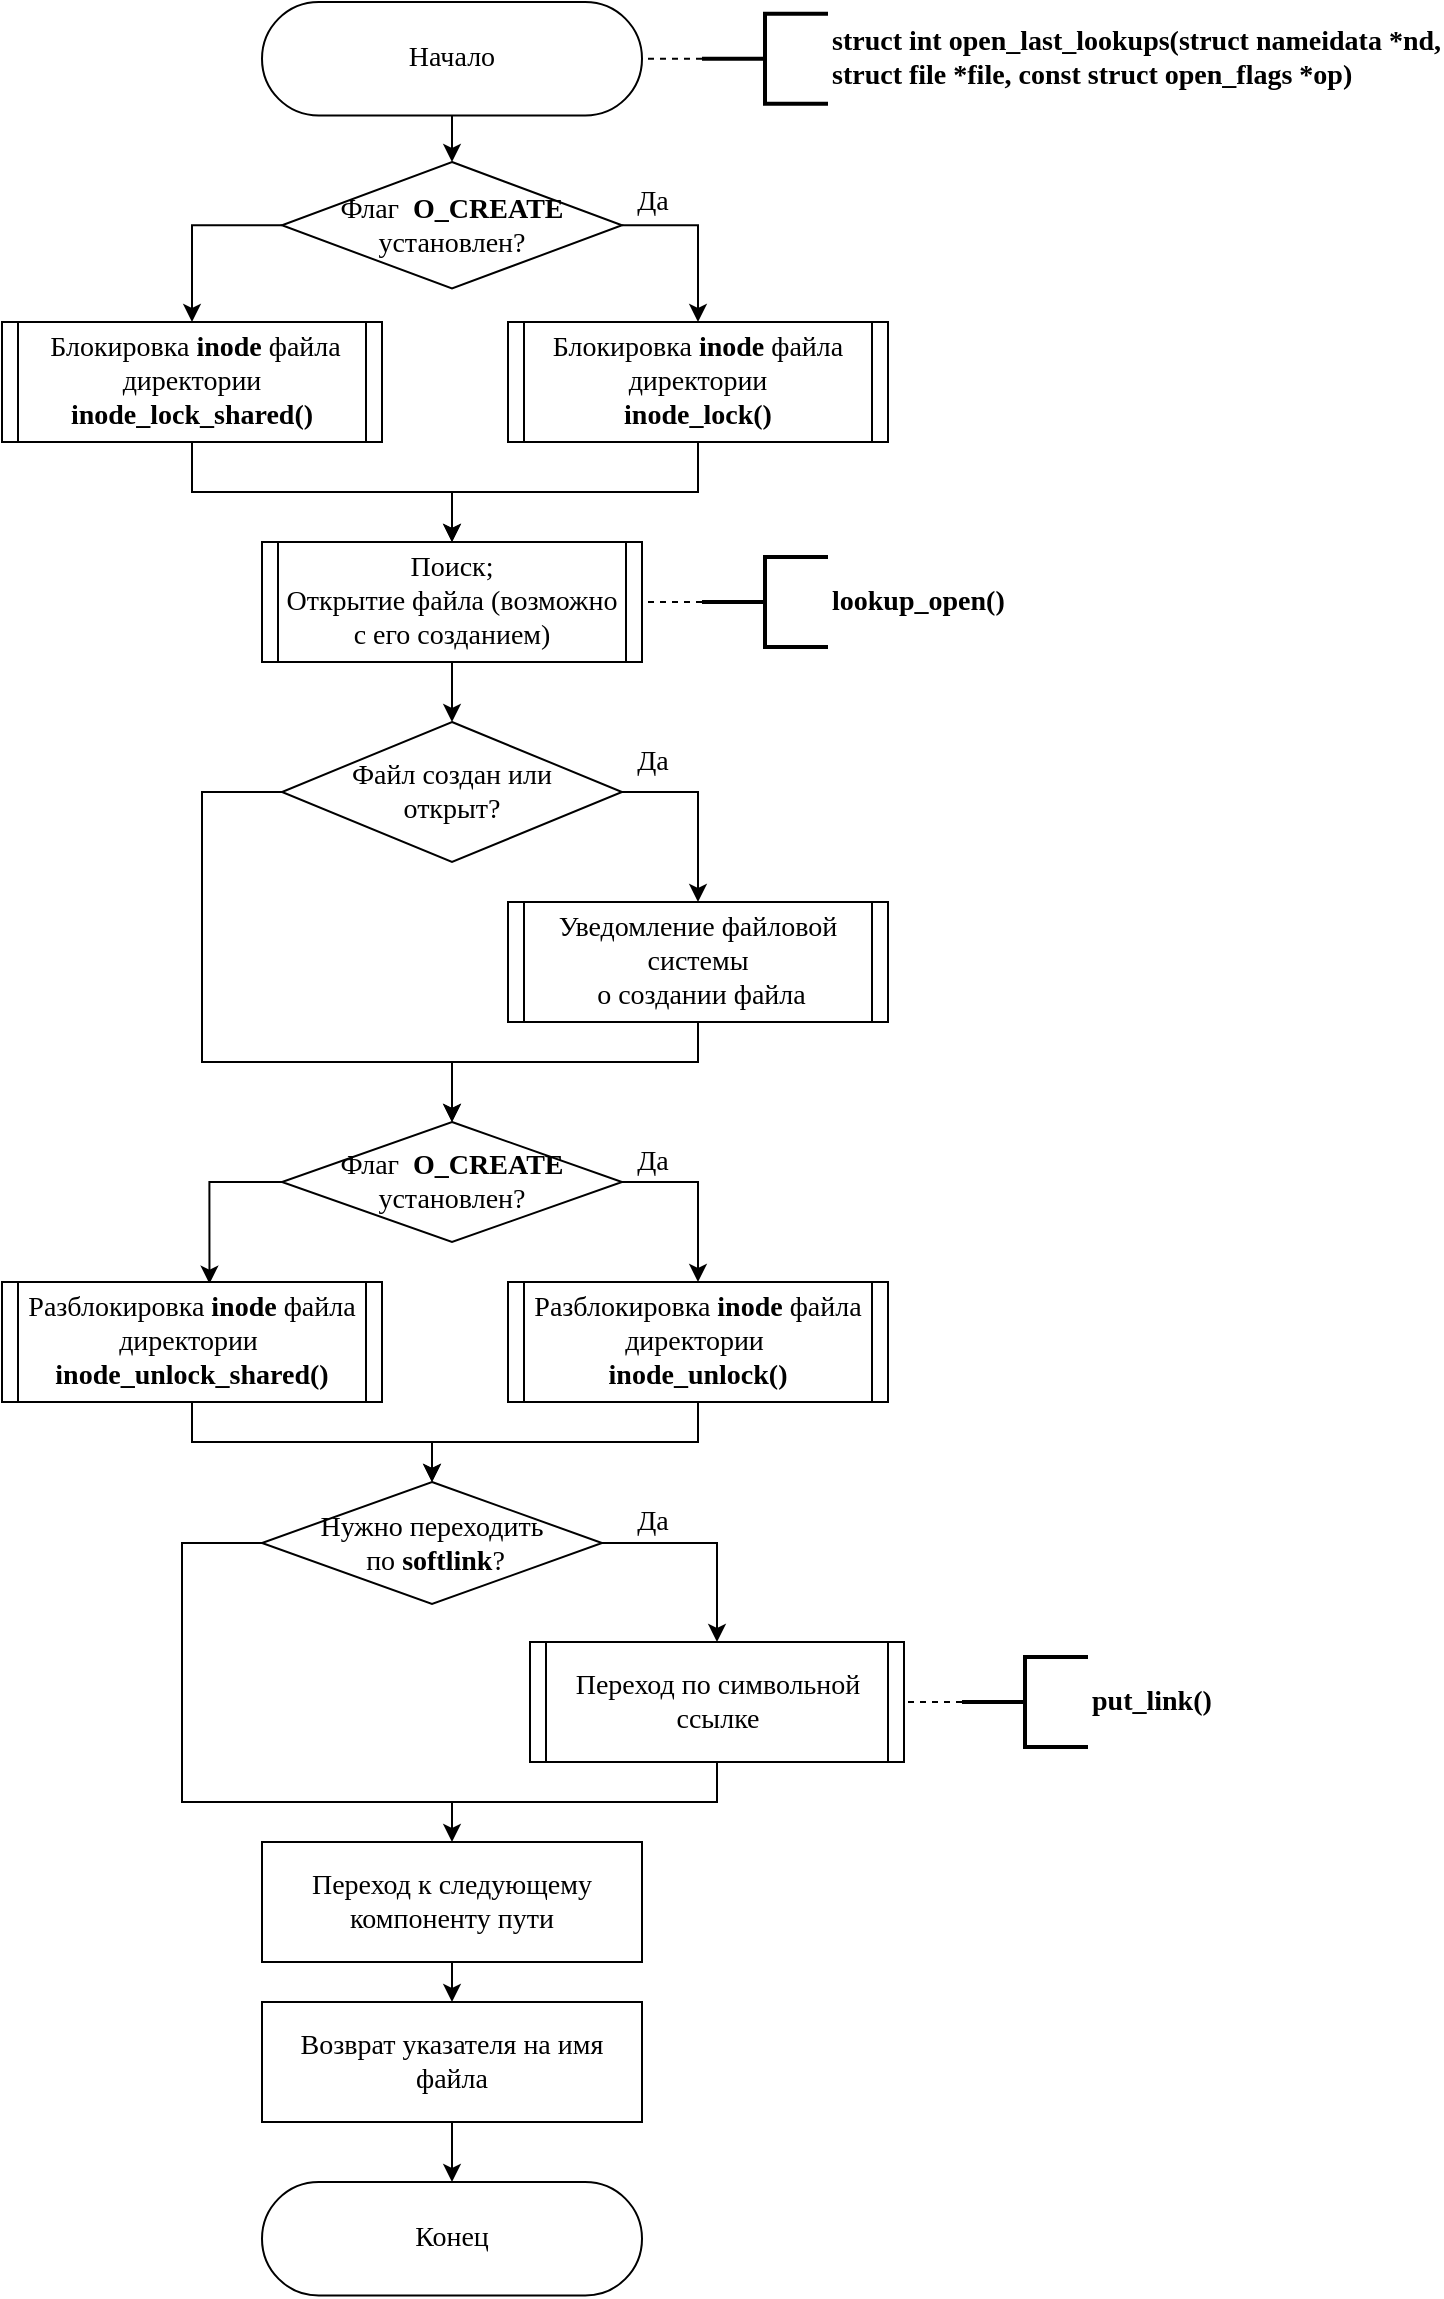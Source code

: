 <mxfile version="18.0.4" type="device"><diagram id="xrXn9-QC9eeByMOn6JQk" name="open_last_lookups"><mxGraphModel dx="966" dy="528" grid="1" gridSize="10" guides="1" tooltips="1" connect="1" arrows="1" fold="1" page="1" pageScale="1" pageWidth="800" pageHeight="1200" math="0" shadow="0"><root><mxCell id="uZI6Frp5rov1Z9xkbF_5-0"/><mxCell id="uZI6Frp5rov1Z9xkbF_5-1" parent="uZI6Frp5rov1Z9xkbF_5-0"/><mxCell id="F-hmx0xl55Z6RNeW7NTA-28" style="edgeStyle=orthogonalEdgeStyle;rounded=0;orthogonalLoop=1;jettySize=auto;html=1;exitX=0;exitY=0.5;exitDx=0;exitDy=0;exitPerimeter=0;entryX=1;entryY=0.5;entryDx=0;entryDy=0;startArrow=none;startFill=0;endArrow=none;endFill=0;fontSize=14;dashed=1;fontFamily=Times New Roman;" parent="uZI6Frp5rov1Z9xkbF_5-1" source="F-hmx0xl55Z6RNeW7NTA-2" target="a8DxBk0PnC1WUwjoFmzD-0" edge="1"><mxGeometry relative="1" as="geometry"><mxPoint x="763" y="214" as="targetPoint"/></mxGeometry></mxCell><mxCell id="F-hmx0xl55Z6RNeW7NTA-2" value="&lt;div style=&quot;font-size: 14px&quot;&gt;&lt;b&gt;struct int open_last_lookups(struct nameidata *nd,&lt;br style=&quot;font-size: 14px&quot;&gt;struct file *file, const struct open_flags *op)&lt;/b&gt;&lt;/div&gt;" style="strokeWidth=2;html=1;shape=mxgraph.flowchart.annotation_2;align=left;labelPosition=right;pointerEvents=1;fontSize=14;fontFamily=Times New Roman;" parent="uZI6Frp5rov1Z9xkbF_5-1" vertex="1"><mxGeometry x="420" y="32.88" width="63" height="45" as="geometry"/></mxCell><mxCell id="F-hmx0xl55Z6RNeW7NTA-16" style="edgeStyle=orthogonalEdgeStyle;rounded=0;orthogonalLoop=1;jettySize=auto;html=1;exitX=0.5;exitY=1;exitDx=0;exitDy=0;entryX=0.5;entryY=0;entryDx=0;entryDy=0;startArrow=none;startFill=0;endArrow=classic;endFill=1;fontSize=14;fontFamily=Times New Roman;" parent="uZI6Frp5rov1Z9xkbF_5-1" source="F-hmx0xl55Z6RNeW7NTA-3" target="F-hmx0xl55Z6RNeW7NTA-6" edge="1"><mxGeometry relative="1" as="geometry"/></mxCell><mxCell id="F-hmx0xl55Z6RNeW7NTA-3" value="&lt;b&gt;&amp;nbsp;&lt;/b&gt;Блокировка&lt;b&gt; inode &lt;/b&gt;файла директории &lt;b&gt;inode_lock_shared()&lt;/b&gt;" style="shape=process;whiteSpace=wrap;html=1;backgroundOutline=1;fontSize=14;size=0.042;fontFamily=Times New Roman;" parent="uZI6Frp5rov1Z9xkbF_5-1" vertex="1"><mxGeometry x="70" y="187" width="190" height="60" as="geometry"/></mxCell><mxCell id="F-hmx0xl55Z6RNeW7NTA-14" style="edgeStyle=orthogonalEdgeStyle;rounded=0;orthogonalLoop=1;jettySize=auto;html=1;exitX=0;exitY=0.5;exitDx=0;exitDy=0;startArrow=none;startFill=0;endArrow=classic;endFill=1;fontSize=14;fontFamily=Times New Roman;" parent="uZI6Frp5rov1Z9xkbF_5-1" source="F-hmx0xl55Z6RNeW7NTA-4" target="F-hmx0xl55Z6RNeW7NTA-3" edge="1"><mxGeometry relative="1" as="geometry"/></mxCell><mxCell id="F-hmx0xl55Z6RNeW7NTA-15" style="edgeStyle=orthogonalEdgeStyle;rounded=0;orthogonalLoop=1;jettySize=auto;html=1;exitX=1;exitY=0.5;exitDx=0;exitDy=0;startArrow=none;startFill=0;endArrow=classic;endFill=1;fontSize=14;fontFamily=Times New Roman;" parent="uZI6Frp5rov1Z9xkbF_5-1" source="F-hmx0xl55Z6RNeW7NTA-4" target="F-hmx0xl55Z6RNeW7NTA-5" edge="1"><mxGeometry relative="1" as="geometry"/></mxCell><mxCell id="F-hmx0xl55Z6RNeW7NTA-4" value="Флаг&amp;nbsp; &lt;b&gt;O_CREATE&lt;/b&gt; установлен?" style="rhombus;whiteSpace=wrap;html=1;fontSize=14;fontFamily=Times New Roman;" parent="uZI6Frp5rov1Z9xkbF_5-1" vertex="1"><mxGeometry x="210" y="107" width="170" height="63.25" as="geometry"/></mxCell><mxCell id="F-hmx0xl55Z6RNeW7NTA-17" style="edgeStyle=orthogonalEdgeStyle;rounded=0;orthogonalLoop=1;jettySize=auto;html=1;exitX=0.5;exitY=1;exitDx=0;exitDy=0;entryX=0.5;entryY=0;entryDx=0;entryDy=0;startArrow=none;startFill=0;endArrow=classic;endFill=1;fontSize=14;fontFamily=Times New Roman;" parent="uZI6Frp5rov1Z9xkbF_5-1" source="F-hmx0xl55Z6RNeW7NTA-5" target="F-hmx0xl55Z6RNeW7NTA-6" edge="1"><mxGeometry relative="1" as="geometry"/></mxCell><mxCell id="F-hmx0xl55Z6RNeW7NTA-5" value="Блокировка&lt;b&gt;&amp;nbsp;inode&amp;nbsp;&lt;/b&gt;файла директории&lt;br style=&quot;font-size: 14px&quot;&gt;&lt;b&gt;inode_lock()&lt;/b&gt;" style="shape=process;whiteSpace=wrap;html=1;backgroundOutline=1;fontSize=14;size=0.042;fontFamily=Times New Roman;" parent="uZI6Frp5rov1Z9xkbF_5-1" vertex="1"><mxGeometry x="323" y="187" width="190" height="60" as="geometry"/></mxCell><mxCell id="a8DxBk0PnC1WUwjoFmzD-4" style="edgeStyle=orthogonalEdgeStyle;rounded=0;jumpStyle=none;html=1;exitX=0.5;exitY=1;exitDx=0;exitDy=0;entryX=0.5;entryY=0;entryDx=0;entryDy=0;fontFamily=Times New Roman;fontSize=14;fontColor=#000000;startArrow=none;startFill=0;endArrow=classic;endFill=1;" parent="uZI6Frp5rov1Z9xkbF_5-1" source="F-hmx0xl55Z6RNeW7NTA-6" target="JlsGeQWm7IqL7Z-LTkhq-2" edge="1"><mxGeometry relative="1" as="geometry"/></mxCell><mxCell id="F-hmx0xl55Z6RNeW7NTA-6" value="Поиск;&lt;br&gt;Открытие файла (возможно с его созданием)" style="shape=process;whiteSpace=wrap;html=1;backgroundOutline=1;fontSize=14;size=0.042;fontFamily=Times New Roman;" parent="uZI6Frp5rov1Z9xkbF_5-1" vertex="1"><mxGeometry x="200" y="297" width="190" height="60" as="geometry"/></mxCell><mxCell id="F-hmx0xl55Z6RNeW7NTA-20" style="edgeStyle=orthogonalEdgeStyle;rounded=0;orthogonalLoop=1;jettySize=auto;html=1;exitX=0;exitY=0.5;exitDx=0;exitDy=0;entryX=0.546;entryY=0.014;entryDx=0;entryDy=0;entryPerimeter=0;startArrow=none;startFill=0;endArrow=classic;endFill=1;fontSize=14;fontFamily=Times New Roman;" parent="uZI6Frp5rov1Z9xkbF_5-1" source="F-hmx0xl55Z6RNeW7NTA-7" target="F-hmx0xl55Z6RNeW7NTA-10" edge="1"><mxGeometry relative="1" as="geometry"/></mxCell><mxCell id="JlsGeQWm7IqL7Z-LTkhq-5" style="edgeStyle=orthogonalEdgeStyle;rounded=0;orthogonalLoop=1;jettySize=auto;html=1;exitX=1;exitY=0.5;exitDx=0;exitDy=0;endArrow=classic;endFill=1;fontSize=14;fontFamily=Times New Roman;" parent="uZI6Frp5rov1Z9xkbF_5-1" source="F-hmx0xl55Z6RNeW7NTA-7" target="F-hmx0xl55Z6RNeW7NTA-9" edge="1"><mxGeometry relative="1" as="geometry"/></mxCell><mxCell id="F-hmx0xl55Z6RNeW7NTA-7" value="Флаг&amp;nbsp; &lt;b&gt;O_CREATE&lt;/b&gt;&lt;br&gt;установлен?" style="rhombus;whiteSpace=wrap;html=1;fontSize=14;fontFamily=Times New Roman;" parent="uZI6Frp5rov1Z9xkbF_5-1" vertex="1"><mxGeometry x="210" y="587" width="170" height="60" as="geometry"/></mxCell><mxCell id="a8DxBk0PnC1WUwjoFmzD-6" style="edgeStyle=orthogonalEdgeStyle;rounded=0;jumpStyle=none;html=1;exitX=0.5;exitY=1;exitDx=0;exitDy=0;entryX=0.5;entryY=0;entryDx=0;entryDy=0;fontFamily=Times New Roman;fontSize=14;fontColor=#000000;startArrow=none;startFill=0;endArrow=classic;endFill=1;" parent="uZI6Frp5rov1Z9xkbF_5-1" source="F-hmx0xl55Z6RNeW7NTA-8" target="F-hmx0xl55Z6RNeW7NTA-7" edge="1"><mxGeometry relative="1" as="geometry"><Array as="points"><mxPoint x="418" y="557"/><mxPoint x="295" y="557"/></Array></mxGeometry></mxCell><mxCell id="F-hmx0xl55Z6RNeW7NTA-8" value="Уведомление файловой системы&lt;br&gt;&amp;nbsp;о создании файла" style="shape=process;whiteSpace=wrap;html=1;backgroundOutline=1;fontSize=14;size=0.042;fontFamily=Times New Roman;" parent="uZI6Frp5rov1Z9xkbF_5-1" vertex="1"><mxGeometry x="323" y="477" width="190" height="60" as="geometry"/></mxCell><mxCell id="F-hmx0xl55Z6RNeW7NTA-22" style="edgeStyle=orthogonalEdgeStyle;rounded=0;orthogonalLoop=1;jettySize=auto;html=1;exitX=0.5;exitY=1;exitDx=0;exitDy=0;startArrow=none;startFill=0;endArrow=classic;endFill=1;fontSize=14;fontFamily=Times New Roman;entryX=0.5;entryY=0;entryDx=0;entryDy=0;" parent="uZI6Frp5rov1Z9xkbF_5-1" source="F-hmx0xl55Z6RNeW7NTA-9" target="F-hmx0xl55Z6RNeW7NTA-11" edge="1"><mxGeometry relative="1" as="geometry"><Array as="points"><mxPoint x="418" y="747"/><mxPoint x="285" y="747"/></Array></mxGeometry></mxCell><mxCell id="F-hmx0xl55Z6RNeW7NTA-9" value="Разблокировка&lt;b&gt;&amp;nbsp;inode&amp;nbsp;&lt;/b&gt;файла директории&amp;nbsp;&lt;br&gt;&lt;b&gt;inode_unlock()&lt;/b&gt;" style="shape=process;whiteSpace=wrap;html=1;backgroundOutline=1;fontSize=14;size=0.042;fontFamily=Times New Roman;" parent="uZI6Frp5rov1Z9xkbF_5-1" vertex="1"><mxGeometry x="323" y="667" width="190" height="60" as="geometry"/></mxCell><mxCell id="F-hmx0xl55Z6RNeW7NTA-23" style="edgeStyle=orthogonalEdgeStyle;rounded=0;orthogonalLoop=1;jettySize=auto;html=1;exitX=0.5;exitY=1;exitDx=0;exitDy=0;startArrow=none;startFill=0;endArrow=classic;endFill=1;fontSize=14;fontFamily=Times New Roman;" parent="uZI6Frp5rov1Z9xkbF_5-1" source="F-hmx0xl55Z6RNeW7NTA-10" target="F-hmx0xl55Z6RNeW7NTA-11" edge="1"><mxGeometry relative="1" as="geometry"><Array as="points"><mxPoint x="165" y="747"/><mxPoint x="285" y="747"/></Array></mxGeometry></mxCell><mxCell id="F-hmx0xl55Z6RNeW7NTA-10" value="Разблокировка&lt;b&gt;&amp;nbsp;inode&amp;nbsp;&lt;/b&gt;файла директории&amp;nbsp;&lt;br style=&quot;font-size: 14px&quot;&gt;&lt;b&gt;inode_unlock_shared()&lt;/b&gt;" style="shape=process;whiteSpace=wrap;html=1;backgroundOutline=1;fontSize=14;size=0.042;fontFamily=Times New Roman;" parent="uZI6Frp5rov1Z9xkbF_5-1" vertex="1"><mxGeometry x="70" y="667" width="190" height="60" as="geometry"/></mxCell><mxCell id="F-hmx0xl55Z6RNeW7NTA-25" style="edgeStyle=orthogonalEdgeStyle;rounded=0;orthogonalLoop=1;jettySize=auto;html=1;exitX=1;exitY=0.5;exitDx=0;exitDy=0;startArrow=none;startFill=0;endArrow=classic;endFill=1;fontSize=14;fontFamily=Times New Roman;" parent="uZI6Frp5rov1Z9xkbF_5-1" source="F-hmx0xl55Z6RNeW7NTA-11" target="F-hmx0xl55Z6RNeW7NTA-12" edge="1"><mxGeometry relative="1" as="geometry"/></mxCell><mxCell id="F-hmx0xl55Z6RNeW7NTA-26" style="edgeStyle=orthogonalEdgeStyle;rounded=0;orthogonalLoop=1;jettySize=auto;html=1;exitX=0;exitY=0.5;exitDx=0;exitDy=0;entryX=0.5;entryY=1;entryDx=0;entryDy=0;startArrow=none;startFill=0;endArrow=none;endFill=0;fontSize=14;fontFamily=Times New Roman;" parent="uZI6Frp5rov1Z9xkbF_5-1" source="F-hmx0xl55Z6RNeW7NTA-11" target="F-hmx0xl55Z6RNeW7NTA-12" edge="1"><mxGeometry relative="1" as="geometry"><Array as="points"><mxPoint x="160" y="798"/><mxPoint x="160" y="927"/><mxPoint x="428" y="927"/></Array></mxGeometry></mxCell><mxCell id="F-hmx0xl55Z6RNeW7NTA-11" value="Нужно переходить&lt;br style=&quot;font-size: 14px&quot;&gt;&amp;nbsp;по&amp;nbsp;&lt;b&gt;softlink&lt;/b&gt;?" style="rhombus;whiteSpace=wrap;html=1;fontSize=14;fontFamily=Times New Roman;" parent="uZI6Frp5rov1Z9xkbF_5-1" vertex="1"><mxGeometry x="200" y="767" width="170" height="61" as="geometry"/></mxCell><mxCell id="F-hmx0xl55Z6RNeW7NTA-12" value="Переход по символьной ссылке" style="shape=process;whiteSpace=wrap;html=1;backgroundOutline=1;fontSize=14;size=0.042;fontFamily=Times New Roman;" parent="uZI6Frp5rov1Z9xkbF_5-1" vertex="1"><mxGeometry x="334" y="847" width="187" height="60" as="geometry"/></mxCell><mxCell id="F-hmx0xl55Z6RNeW7NTA-29" value="Да" style="text;html=1;align=center;verticalAlign=middle;resizable=0;points=[];autosize=1;fontSize=14;fontFamily=Times New Roman;" parent="uZI6Frp5rov1Z9xkbF_5-1" vertex="1"><mxGeometry x="380" y="117" width="30" height="20" as="geometry"/></mxCell><mxCell id="F-hmx0xl55Z6RNeW7NTA-30" value="Да" style="text;html=1;align=center;verticalAlign=middle;resizable=0;points=[];autosize=1;fontSize=14;fontFamily=Times New Roman;" parent="uZI6Frp5rov1Z9xkbF_5-1" vertex="1"><mxGeometry x="380" y="397" width="30" height="20" as="geometry"/></mxCell><mxCell id="F-hmx0xl55Z6RNeW7NTA-31" value="Да" style="text;html=1;align=center;verticalAlign=middle;resizable=0;points=[];autosize=1;fontSize=14;fontFamily=Times New Roman;" parent="uZI6Frp5rov1Z9xkbF_5-1" vertex="1"><mxGeometry x="380" y="597" width="30" height="20" as="geometry"/></mxCell><mxCell id="a8DxBk0PnC1WUwjoFmzD-3" style="edgeStyle=orthogonalEdgeStyle;rounded=0;jumpStyle=none;html=1;exitX=0;exitY=0.5;exitDx=0;exitDy=0;exitPerimeter=0;entryX=1;entryY=0.5;entryDx=0;entryDy=0;fontFamily=Times New Roman;fontSize=14;fontColor=#000000;startArrow=none;startFill=0;endArrow=none;endFill=0;dashed=1;" parent="uZI6Frp5rov1Z9xkbF_5-1" source="LCJkhZHL8Wg-4U4DCid2-0" target="F-hmx0xl55Z6RNeW7NTA-6" edge="1"><mxGeometry relative="1" as="geometry"/></mxCell><mxCell id="LCJkhZHL8Wg-4U4DCid2-0" value="&lt;div style=&quot;font-size: 14px&quot;&gt;&lt;b&gt;lookup_open()&lt;/b&gt;&lt;/div&gt;" style="strokeWidth=2;html=1;shape=mxgraph.flowchart.annotation_2;align=left;labelPosition=right;pointerEvents=1;fontSize=14;fontFamily=Times New Roman;" parent="uZI6Frp5rov1Z9xkbF_5-1" vertex="1"><mxGeometry x="420" y="304.5" width="63" height="45" as="geometry"/></mxCell><mxCell id="a8DxBk0PnC1WUwjoFmzD-9" style="edgeStyle=orthogonalEdgeStyle;rounded=0;jumpStyle=none;html=1;exitX=0.5;exitY=1;exitDx=0;exitDy=0;entryX=0.5;entryY=0;entryDx=0;entryDy=0;fontFamily=Times New Roman;fontSize=14;fontColor=#000000;startArrow=none;startFill=0;endArrow=classic;endFill=1;" parent="uZI6Frp5rov1Z9xkbF_5-1" source="JlsGeQWm7IqL7Z-LTkhq-0" target="zp79qXfM_k4kSHPZLXnY-2" edge="1"><mxGeometry relative="1" as="geometry"/></mxCell><mxCell id="a8DxBk0PnC1WUwjoFmzD-10" style="edgeStyle=orthogonalEdgeStyle;rounded=0;jumpStyle=none;html=1;exitX=0.5;exitY=0;exitDx=0;exitDy=0;fontFamily=Times New Roman;fontSize=14;fontColor=#000000;startArrow=classic;startFill=1;endArrow=none;endFill=0;" parent="uZI6Frp5rov1Z9xkbF_5-1" source="JlsGeQWm7IqL7Z-LTkhq-0" edge="1"><mxGeometry relative="1" as="geometry"><mxPoint x="295" y="927" as="targetPoint"/></mxGeometry></mxCell><mxCell id="JlsGeQWm7IqL7Z-LTkhq-0" value="Переход к следующему компоненту пути" style="shape=process;whiteSpace=wrap;html=1;backgroundOutline=1;fontSize=14;size=0;fontFamily=Times New Roman;" parent="uZI6Frp5rov1Z9xkbF_5-1" vertex="1"><mxGeometry x="200" y="947" width="190" height="60" as="geometry"/></mxCell><mxCell id="a8DxBk0PnC1WUwjoFmzD-11" style="edgeStyle=orthogonalEdgeStyle;rounded=0;jumpStyle=none;html=1;exitX=0.5;exitY=1;exitDx=0;exitDy=0;entryX=0.5;entryY=0;entryDx=0;entryDy=0;fontFamily=Times New Roman;fontSize=14;fontColor=#000000;startArrow=none;startFill=0;endArrow=classic;endFill=1;" parent="uZI6Frp5rov1Z9xkbF_5-1" source="zp79qXfM_k4kSHPZLXnY-2" target="a8DxBk0PnC1WUwjoFmzD-1" edge="1"><mxGeometry relative="1" as="geometry"/></mxCell><mxCell id="zp79qXfM_k4kSHPZLXnY-2" value="Возврат указателя на имя файла" style="shape=process;whiteSpace=wrap;html=1;backgroundOutline=1;fontSize=14;size=0;fontFamily=Times New Roman;" parent="uZI6Frp5rov1Z9xkbF_5-1" vertex="1"><mxGeometry x="200" y="1027" width="190" height="60" as="geometry"/></mxCell><mxCell id="JlsGeQWm7IqL7Z-LTkhq-3" style="edgeStyle=orthogonalEdgeStyle;rounded=0;orthogonalLoop=1;jettySize=auto;html=1;exitX=1;exitY=0.5;exitDx=0;exitDy=0;endArrow=classic;endFill=1;fontSize=14;fontFamily=Times New Roman;" parent="uZI6Frp5rov1Z9xkbF_5-1" source="JlsGeQWm7IqL7Z-LTkhq-2" target="F-hmx0xl55Z6RNeW7NTA-8" edge="1"><mxGeometry relative="1" as="geometry"/></mxCell><mxCell id="JlsGeQWm7IqL7Z-LTkhq-11" style="edgeStyle=orthogonalEdgeStyle;rounded=0;orthogonalLoop=1;jettySize=auto;html=1;exitX=0;exitY=0.5;exitDx=0;exitDy=0;entryX=0.5;entryY=0;entryDx=0;entryDy=0;endArrow=classic;endFill=1;fontSize=14;fontFamily=Times New Roman;" parent="uZI6Frp5rov1Z9xkbF_5-1" source="JlsGeQWm7IqL7Z-LTkhq-2" target="F-hmx0xl55Z6RNeW7NTA-7" edge="1"><mxGeometry relative="1" as="geometry"><Array as="points"><mxPoint x="170" y="422"/><mxPoint x="170" y="557"/><mxPoint x="295" y="557"/></Array></mxGeometry></mxCell><mxCell id="JlsGeQWm7IqL7Z-LTkhq-2" value="Файл создан или&lt;br style=&quot;font-size: 14px&quot;&gt;открыт?" style="rhombus;whiteSpace=wrap;html=1;fontSize=14;fontFamily=Times New Roman;" parent="uZI6Frp5rov1Z9xkbF_5-1" vertex="1"><mxGeometry x="210" y="387" width="170" height="70" as="geometry"/></mxCell><mxCell id="a8DxBk0PnC1WUwjoFmzD-8" style="edgeStyle=orthogonalEdgeStyle;rounded=0;jumpStyle=none;html=1;exitX=0;exitY=0.5;exitDx=0;exitDy=0;exitPerimeter=0;entryX=1;entryY=0.5;entryDx=0;entryDy=0;fontFamily=Times New Roman;fontSize=14;fontColor=#000000;startArrow=none;startFill=0;endArrow=none;endFill=0;dashed=1;" parent="uZI6Frp5rov1Z9xkbF_5-1" source="JlsGeQWm7IqL7Z-LTkhq-12" target="F-hmx0xl55Z6RNeW7NTA-12" edge="1"><mxGeometry relative="1" as="geometry"/></mxCell><mxCell id="JlsGeQWm7IqL7Z-LTkhq-12" value="&lt;div style=&quot;font-size: 14px&quot;&gt;&lt;b&gt;put_link()&lt;/b&gt;&lt;/div&gt;" style="strokeWidth=2;html=1;shape=mxgraph.flowchart.annotation_2;align=left;labelPosition=right;pointerEvents=1;fontSize=14;fontFamily=Times New Roman;" parent="uZI6Frp5rov1Z9xkbF_5-1" vertex="1"><mxGeometry x="550" y="854.5" width="63" height="45" as="geometry"/></mxCell><mxCell id="a8DxBk0PnC1WUwjoFmzD-2" style="edgeStyle=orthogonalEdgeStyle;rounded=0;jumpStyle=none;html=1;exitX=0.5;exitY=1;exitDx=0;exitDy=0;entryX=0.5;entryY=0;entryDx=0;entryDy=0;fontFamily=Times New Roman;fontSize=14;fontColor=#000000;startArrow=none;startFill=0;endArrow=classic;endFill=1;" parent="uZI6Frp5rov1Z9xkbF_5-1" source="a8DxBk0PnC1WUwjoFmzD-0" target="F-hmx0xl55Z6RNeW7NTA-4" edge="1"><mxGeometry relative="1" as="geometry"/></mxCell><mxCell id="a8DxBk0PnC1WUwjoFmzD-0" value="Начало" style="rounded=1;whiteSpace=wrap;html=1;arcSize=50;fontSize=14;fontFamily=Times New Roman;" parent="uZI6Frp5rov1Z9xkbF_5-1" vertex="1"><mxGeometry x="200" y="27" width="190" height="56.75" as="geometry"/></mxCell><mxCell id="a8DxBk0PnC1WUwjoFmzD-1" value="Конец" style="rounded=1;whiteSpace=wrap;html=1;arcSize=50;fontSize=14;fontFamily=Times New Roman;" parent="uZI6Frp5rov1Z9xkbF_5-1" vertex="1"><mxGeometry x="200" y="1117" width="190" height="56.75" as="geometry"/></mxCell><mxCell id="a8DxBk0PnC1WUwjoFmzD-7" value="Да" style="text;html=1;align=center;verticalAlign=middle;resizable=0;points=[];autosize=1;fontSize=14;fontFamily=Times New Roman;" parent="uZI6Frp5rov1Z9xkbF_5-1" vertex="1"><mxGeometry x="380" y="777" width="30" height="20" as="geometry"/></mxCell></root></mxGraphModel></diagram></mxfile>